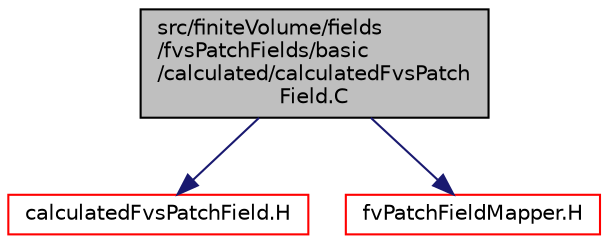 digraph "src/finiteVolume/fields/fvsPatchFields/basic/calculated/calculatedFvsPatchField.C"
{
  bgcolor="transparent";
  edge [fontname="Helvetica",fontsize="10",labelfontname="Helvetica",labelfontsize="10"];
  node [fontname="Helvetica",fontsize="10",shape=record];
  Node0 [label="src/finiteVolume/fields\l/fvsPatchFields/basic\l/calculated/calculatedFvsPatch\lField.C",height=0.2,width=0.4,color="black", fillcolor="grey75", style="filled", fontcolor="black"];
  Node0 -> Node1 [color="midnightblue",fontsize="10",style="solid",fontname="Helvetica"];
  Node1 [label="calculatedFvsPatchField.H",height=0.2,width=0.4,color="red",URL="$a02648.html"];
  Node0 -> Node205 [color="midnightblue",fontsize="10",style="solid",fontname="Helvetica"];
  Node205 [label="fvPatchFieldMapper.H",height=0.2,width=0.4,color="red",URL="$a02630.html"];
}
